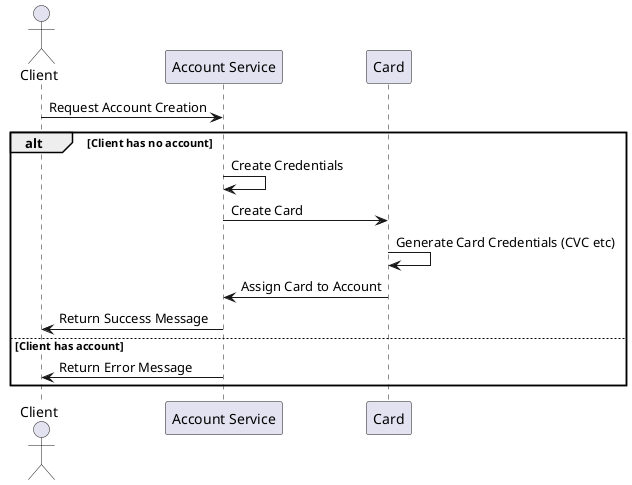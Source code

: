@startuml
actor Client
participant "Account Service" as AccountService
participant "Card" as Card
Client -> AccountService: Request Account Creation
alt Client has no account
AccountService -> AccountService: Create Credentials
AccountService -> Card: Create Card
Card -> Card: Generate Card Credentials (CVC etc)
Card -> AccountService: Assign Card to Account
AccountService -> Client: Return Success Message
else Client has account
AccountService -> Client: Return Error Message
end
@enduml
